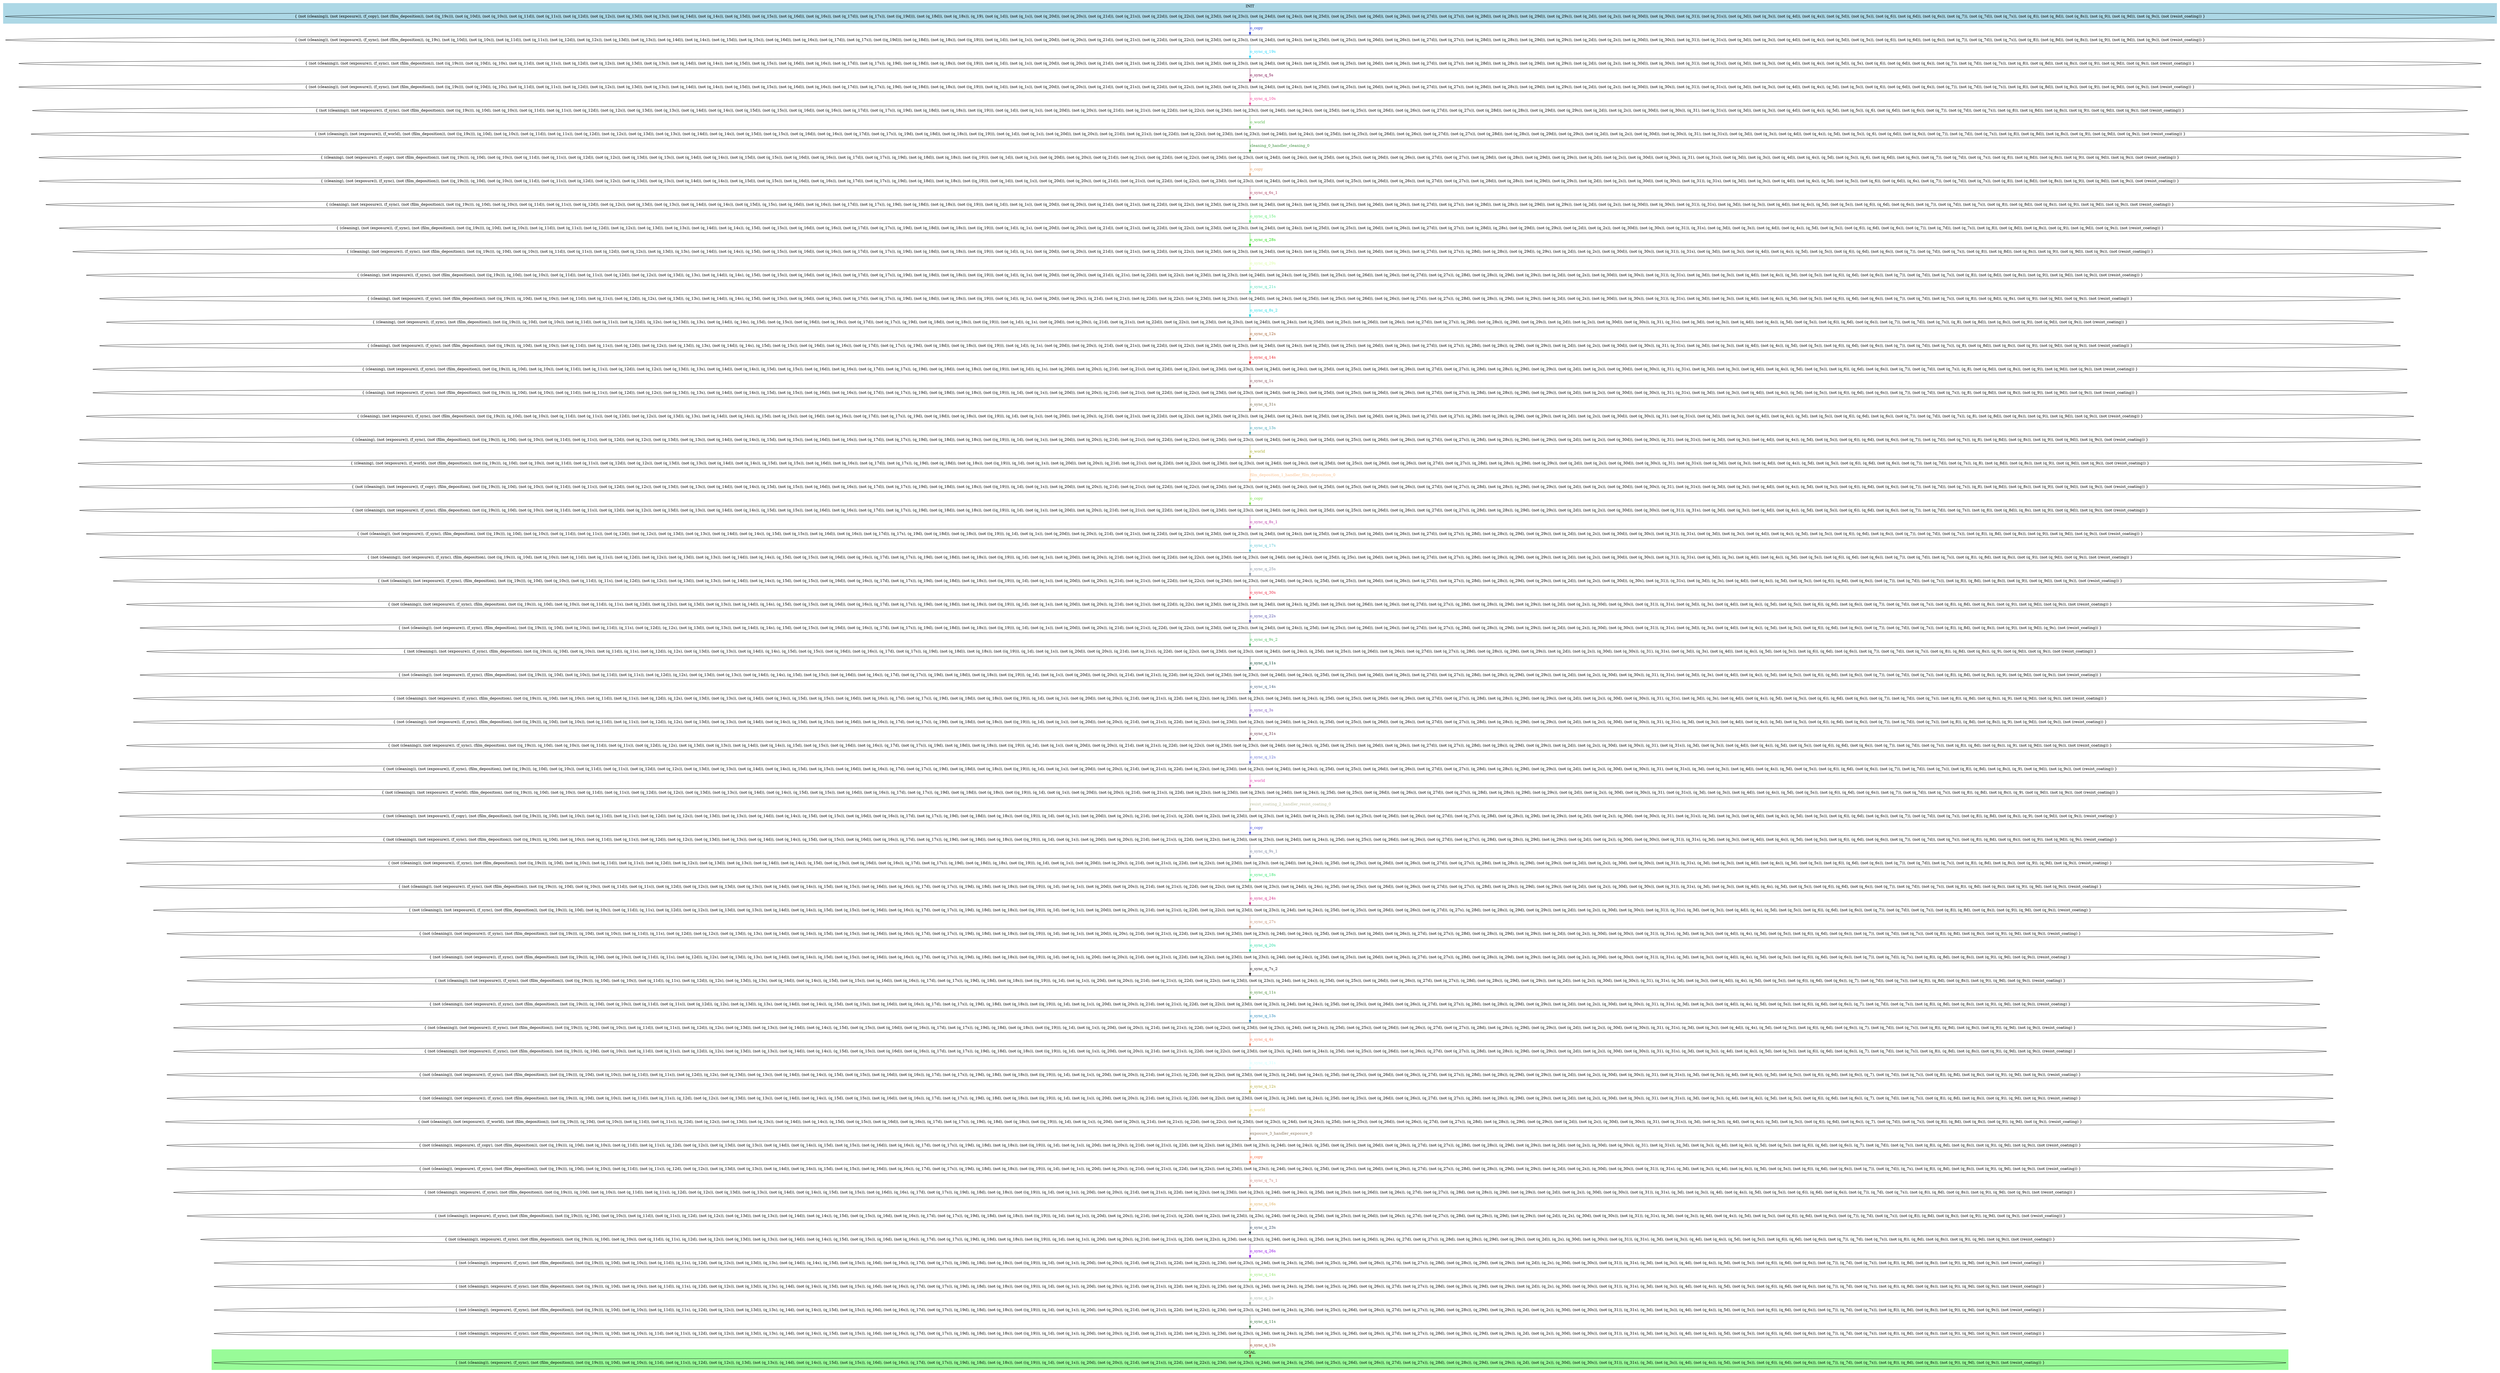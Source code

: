 digraph G {
0 [label="{ (not (cleaning)), (not (exposure)), (f_copy), (not (film_deposition)), (not ((q_19s))), (not (q_10d)), (not (q_10s)), (not (q_11d)), (not (q_11s)), (not (q_12d)), (not (q_12s)), (not (q_13d)), (not (q_13s)), (not (q_14d)), (not (q_14s)), (not (q_15d)), (not (q_15s)), (not (q_16d)), (not (q_16s)), (not (q_17d)), (not (q_17s)), (not ((q_19d))), (not (q_18d)), (not (q_18s)), (q_19), (not (q_1d)), (not (q_1s)), (not (q_20d)), (not (q_20s)), (not (q_21d)), (not (q_21s)), (not (q_22d)), (not (q_22s)), (not (q_23d)), (not (q_23s)), (not (q_24d)), (not (q_24s)), (not (q_25d)), (not (q_25s)), (not (q_26d)), (not (q_26s)), (not (q_27d)), (not (q_27s)), (not (q_28d)), (not (q_28s)), (not (q_29d)), (not (q_29s)), (not (q_2d)), (not (q_2s)), (not (q_30d)), (not (q_30s)), (not (q_31)), (not (q_31s)), (not (q_3d)), (not (q_3s)), (not (q_4d)), (not (q_4s)), (not (q_5d)), (not (q_5s)), (not (q_6)), (not (q_6d)), (not (q_6s)), (not (q_7)), (not (q_7d)), (not (q_7s)), (not (q_8)), (not (q_8d)), (not (q_8s)), (not (q_9)), (not (q_9d)), (not (q_9s)), (not (resist_coating)) }"];
1 [label="{ (not (cleaning)), (not (exposure)), (f_sync), (not (film_deposition)), (q_19s), (not (q_10d)), (not (q_10s)), (not (q_11d)), (not (q_11s)), (not (q_12d)), (not (q_12s)), (not (q_13d)), (not (q_13s)), (not (q_14d)), (not (q_14s)), (not (q_15d)), (not (q_15s)), (not (q_16d)), (not (q_16s)), (not (q_17d)), (not (q_17s)), (not ((q_19d))), (not (q_18d)), (not (q_18s)), (not ((q_19))), (not (q_1d)), (not (q_1s)), (not (q_20d)), (not (q_20s)), (not (q_21d)), (not (q_21s)), (not (q_22d)), (not (q_22s)), (not (q_23d)), (not (q_23s)), (not (q_24d)), (not (q_24s)), (not (q_25d)), (not (q_25s)), (not (q_26d)), (not (q_26s)), (not (q_27d)), (not (q_27s)), (not (q_28d)), (not (q_28s)), (not (q_29d)), (not (q_29s)), (not (q_2d)), (not (q_2s)), (not (q_30d)), (not (q_30s)), (not (q_31)), (not (q_31s)), (not (q_3d)), (not (q_3s)), (not (q_4d)), (not (q_4s)), (not (q_5d)), (not (q_5s)), (not (q_6)), (not (q_6d)), (not (q_6s)), (not (q_7)), (not (q_7d)), (not (q_7s)), (not (q_8)), (not (q_8d)), (not (q_8s)), (not (q_9)), (not (q_9d)), (not (q_9s)), (not (resist_coating)) }"];
2 [label="{ (not (cleaning)), (not (exposure)), (f_sync), (not (film_deposition)), (not ((q_19s))), (not (q_10d)), (q_10s), (not (q_11d)), (not (q_11s)), (not (q_12d)), (not (q_12s)), (not (q_13d)), (not (q_13s)), (not (q_14d)), (not (q_14s)), (not (q_15d)), (not (q_15s)), (not (q_16d)), (not (q_16s)), (not (q_17d)), (not (q_17s)), (q_19d), (not (q_18d)), (not (q_18s)), (not ((q_19))), (not (q_1d)), (not (q_1s)), (not (q_20d)), (not (q_20s)), (not (q_21d)), (not (q_21s)), (not (q_22d)), (not (q_22s)), (not (q_23d)), (not (q_23s)), (not (q_24d)), (not (q_24s)), (not (q_25d)), (not (q_25s)), (not (q_26d)), (not (q_26s)), (not (q_27d)), (not (q_27s)), (not (q_28d)), (not (q_28s)), (not (q_29d)), (not (q_29s)), (not (q_2d)), (not (q_2s)), (not (q_30d)), (not (q_30s)), (not (q_31)), (not (q_31s)), (not (q_3d)), (not (q_3s)), (not (q_4d)), (not (q_4s)), (not (q_5d)), (q_5s), (not (q_6)), (not (q_6d)), (not (q_6s)), (not (q_7)), (not (q_7d)), (not (q_7s)), (not (q_8)), (not (q_8d)), (not (q_8s)), (not (q_9)), (not (q_9d)), (not (q_9s)), (not (resist_coating)) }"];
3 [label="{ (not (cleaning)), (not (exposure)), (f_sync), (not (film_deposition)), (not ((q_19s))), (not (q_10d)), (q_10s), (not (q_11d)), (not (q_11s)), (not (q_12d)), (not (q_12s)), (not (q_13d)), (not (q_13s)), (not (q_14d)), (not (q_14s)), (not (q_15d)), (not (q_15s)), (not (q_16d)), (not (q_16s)), (not (q_17d)), (not (q_17s)), (q_19d), (not (q_18d)), (not (q_18s)), (not ((q_19))), (not (q_1d)), (not (q_1s)), (not (q_20d)), (not (q_20s)), (not (q_21d)), (not (q_21s)), (not (q_22d)), (not (q_22s)), (not (q_23d)), (not (q_23s)), (not (q_24d)), (not (q_24s)), (not (q_25d)), (not (q_25s)), (not (q_26d)), (not (q_26s)), (not (q_27d)), (not (q_27s)), (not (q_28d)), (not (q_28s)), (not (q_29d)), (not (q_29s)), (not (q_2d)), (not (q_2s)), (not (q_30d)), (not (q_30s)), (not (q_31)), (not (q_31s)), (not (q_3d)), (not (q_3s)), (not (q_4d)), (not (q_4s)), (q_5d), (not (q_5s)), (not (q_6)), (not (q_6d)), (not (q_6s)), (not (q_7)), (not (q_7d)), (not (q_7s)), (not (q_8)), (not (q_8d)), (not (q_8s)), (not (q_9)), (not (q_9d)), (not (q_9s)), (not (resist_coating)) }"];
4 [label="{ (not (cleaning)), (not (exposure)), (f_sync), (not (film_deposition)), (not ((q_19s))), (q_10d), (not (q_10s)), (not (q_11d)), (not (q_11s)), (not (q_12d)), (not (q_12s)), (not (q_13d)), (not (q_13s)), (not (q_14d)), (not (q_14s)), (not (q_15d)), (not (q_15s)), (not (q_16d)), (not (q_16s)), (not (q_17d)), (not (q_17s)), (q_19d), (not (q_18d)), (not (q_18s)), (not ((q_19))), (not (q_1d)), (not (q_1s)), (not (q_20d)), (not (q_20s)), (not (q_21d)), (not (q_21s)), (not (q_22d)), (not (q_22s)), (not (q_23d)), (not (q_23s)), (not (q_24d)), (not (q_24s)), (not (q_25d)), (not (q_25s)), (not (q_26d)), (not (q_26s)), (not (q_27d)), (not (q_27s)), (not (q_28d)), (not (q_28s)), (not (q_29d)), (not (q_29s)), (not (q_2d)), (not (q_2s)), (not (q_30d)), (not (q_30s)), (q_31), (not (q_31s)), (not (q_3d)), (not (q_3s)), (not (q_4d)), (not (q_4s)), (q_5d), (not (q_5s)), (q_6), (not (q_6d)), (not (q_6s)), (not (q_7)), (not (q_7d)), (not (q_7s)), (not (q_8)), (not (q_8d)), (not (q_8s)), (not (q_9)), (not (q_9d)), (not (q_9s)), (not (resist_coating)) }"];
5 [label="{ (not (cleaning)), (not (exposure)), (f_world), (not (film_deposition)), (not ((q_19s))), (q_10d), (not (q_10s)), (not (q_11d)), (not (q_11s)), (not (q_12d)), (not (q_12s)), (not (q_13d)), (not (q_13s)), (not (q_14d)), (not (q_14s)), (not (q_15d)), (not (q_15s)), (not (q_16d)), (not (q_16s)), (not (q_17d)), (not (q_17s)), (q_19d), (not (q_18d)), (not (q_18s)), (not ((q_19))), (not (q_1d)), (not (q_1s)), (not (q_20d)), (not (q_20s)), (not (q_21d)), (not (q_21s)), (not (q_22d)), (not (q_22s)), (not (q_23d)), (not (q_23s)), (not (q_24d)), (not (q_24s)), (not (q_25d)), (not (q_25s)), (not (q_26d)), (not (q_26s)), (not (q_27d)), (not (q_27s)), (not (q_28d)), (not (q_28s)), (not (q_29d)), (not (q_29s)), (not (q_2d)), (not (q_2s)), (not (q_30d)), (not (q_30s)), (q_31), (not (q_31s)), (not (q_3d)), (not (q_3s)), (not (q_4d)), (not (q_4s)), (q_5d), (not (q_5s)), (q_6), (not (q_6d)), (not (q_6s)), (not (q_7)), (not (q_7d)), (not (q_7s)), (not (q_8)), (not (q_8d)), (not (q_8s)), (not (q_9)), (not (q_9d)), (not (q_9s)), (not (resist_coating)) }"];
6 [label="{ (cleaning), (not (exposure)), (f_copy), (not (film_deposition)), (not ((q_19s))), (q_10d), (not (q_10s)), (not (q_11d)), (not (q_11s)), (not (q_12d)), (not (q_12s)), (not (q_13d)), (not (q_13s)), (not (q_14d)), (not (q_14s)), (not (q_15d)), (not (q_15s)), (not (q_16d)), (not (q_16s)), (not (q_17d)), (not (q_17s)), (q_19d), (not (q_18d)), (not (q_18s)), (not ((q_19))), (not (q_1d)), (not (q_1s)), (not (q_20d)), (not (q_20s)), (not (q_21d)), (not (q_21s)), (not (q_22d)), (not (q_22s)), (not (q_23d)), (not (q_23s)), (not (q_24d)), (not (q_24s)), (not (q_25d)), (not (q_25s)), (not (q_26d)), (not (q_26s)), (not (q_27d)), (not (q_27s)), (not (q_28d)), (not (q_28s)), (not (q_29d)), (not (q_29s)), (not (q_2d)), (not (q_2s)), (not (q_30d)), (not (q_30s)), (q_31), (not (q_31s)), (not (q_3d)), (not (q_3s)), (not (q_4d)), (not (q_4s)), (q_5d), (not (q_5s)), (q_6), (not (q_6d)), (not (q_6s)), (not (q_7)), (not (q_7d)), (not (q_7s)), (not (q_8)), (not (q_8d)), (not (q_8s)), (not (q_9)), (not (q_9d)), (not (q_9s)), (not (resist_coating)) }"];
7 [label="{ (cleaning), (not (exposure)), (f_sync), (not (film_deposition)), (not ((q_19s))), (q_10d), (not (q_10s)), (not (q_11d)), (not (q_11s)), (not (q_12d)), (not (q_12s)), (not (q_13d)), (not (q_13s)), (not (q_14d)), (not (q_14s)), (not (q_15d)), (not (q_15s)), (not (q_16d)), (not (q_16s)), (not (q_17d)), (not (q_17s)), (q_19d), (not (q_18d)), (not (q_18s)), (not ((q_19))), (not (q_1d)), (not (q_1s)), (not (q_20d)), (not (q_20s)), (not (q_21d)), (not (q_21s)), (not (q_22d)), (not (q_22s)), (not (q_23d)), (not (q_23s)), (not (q_24d)), (not (q_24s)), (not (q_25d)), (not (q_25s)), (not (q_26d)), (not (q_26s)), (not (q_27d)), (not (q_27s)), (not (q_28d)), (not (q_28s)), (not (q_29d)), (not (q_29s)), (not (q_2d)), (not (q_2s)), (not (q_30d)), (not (q_30s)), (not (q_31)), (q_31s), (not (q_3d)), (not (q_3s)), (not (q_4d)), (not (q_4s)), (q_5d), (not (q_5s)), (not (q_6)), (not (q_6d)), (q_6s), (not (q_7)), (not (q_7d)), (not (q_7s)), (not (q_8)), (not (q_8d)), (not (q_8s)), (not (q_9)), (not (q_9d)), (not (q_9s)), (not (resist_coating)) }"];
8 [label="{ (cleaning), (not (exposure)), (f_sync), (not (film_deposition)), (not ((q_19s))), (q_10d), (not (q_10s)), (not (q_11d)), (not (q_11s)), (not (q_12d)), (not (q_12s)), (not (q_13d)), (not (q_13s)), (not (q_14d)), (not (q_14s)), (not (q_15d)), (q_15s), (not (q_16d)), (not (q_16s)), (not (q_17d)), (not (q_17s)), (q_19d), (not (q_18d)), (not (q_18s)), (not ((q_19))), (not (q_1d)), (not (q_1s)), (not (q_20d)), (not (q_20s)), (not (q_21d)), (not (q_21s)), (not (q_22d)), (not (q_22s)), (not (q_23d)), (not (q_23s)), (not (q_24d)), (not (q_24s)), (not (q_25d)), (not (q_25s)), (not (q_26d)), (not (q_26s)), (not (q_27d)), (not (q_27s)), (not (q_28d)), (not (q_28s)), (not (q_29d)), (not (q_29s)), (not (q_2d)), (not (q_2s)), (not (q_30d)), (not (q_30s)), (not (q_31)), (q_31s), (not (q_3d)), (not (q_3s)), (not (q_4d)), (not (q_4s)), (q_5d), (not (q_5s)), (not (q_6)), (q_6d), (not (q_6s)), (not (q_7)), (not (q_7d)), (not (q_7s)), (not (q_8)), (not (q_8d)), (not (q_8s)), (not (q_9)), (not (q_9d)), (not (q_9s)), (not (resist_coating)) }"];
9 [label="{ (cleaning), (not (exposure)), (f_sync), (not (film_deposition)), (not ((q_19s))), (q_10d), (not (q_10s)), (not (q_11d)), (not (q_11s)), (not (q_12d)), (not (q_12s)), (not (q_13d)), (not (q_13s)), (not (q_14d)), (not (q_14s)), (q_15d), (not (q_15s)), (not (q_16d)), (not (q_16s)), (not (q_17d)), (not (q_17s)), (q_19d), (not (q_18d)), (not (q_18s)), (not ((q_19))), (not (q_1d)), (q_1s), (not (q_20d)), (not (q_20s)), (not (q_21d)), (not (q_21s)), (not (q_22d)), (not (q_22s)), (not (q_23d)), (not (q_23s)), (not (q_24d)), (not (q_24s)), (not (q_25d)), (not (q_25s)), (not (q_26d)), (not (q_26s)), (not (q_27d)), (not (q_27s)), (not (q_28d)), (q_28s), (not (q_29d)), (not (q_29s)), (not (q_2d)), (not (q_2s)), (not (q_30d)), (not (q_30s)), (not (q_31)), (q_31s), (not (q_3d)), (not (q_3s)), (not (q_4d)), (not (q_4s)), (q_5d), (not (q_5s)), (not (q_6)), (q_6d), (not (q_6s)), (not (q_7)), (not (q_7d)), (not (q_7s)), (not (q_8)), (not (q_8d)), (not (q_8s)), (not (q_9)), (not (q_9d)), (not (q_9s)), (not (resist_coating)) }"];
10 [label="{ (cleaning), (not (exposure)), (f_sync), (not (film_deposition)), (not ((q_19s))), (q_10d), (not (q_10s)), (not (q_11d)), (not (q_11s)), (not (q_12d)), (not (q_12s)), (not (q_13d)), (q_13s), (not (q_14d)), (not (q_14s)), (q_15d), (not (q_15s)), (not (q_16d)), (not (q_16s)), (not (q_17d)), (not (q_17s)), (q_19d), (not (q_18d)), (not (q_18s)), (not ((q_19))), (not (q_1d)), (q_1s), (not (q_20d)), (not (q_20s)), (not (q_21d)), (not (q_21s)), (not (q_22d)), (not (q_22s)), (not (q_23d)), (not (q_23s)), (not (q_24d)), (not (q_24s)), (not (q_25d)), (not (q_25s)), (not (q_26d)), (not (q_26s)), (not (q_27d)), (not (q_27s)), (q_28d), (not (q_28s)), (not (q_29d)), (q_29s), (not (q_2d)), (not (q_2s)), (not (q_30d)), (not (q_30s)), (not (q_31)), (q_31s), (not (q_3d)), (not (q_3s)), (not (q_4d)), (not (q_4s)), (q_5d), (not (q_5s)), (not (q_6)), (q_6d), (not (q_6s)), (not (q_7)), (not (q_7d)), (not (q_7s)), (not (q_8)), (not (q_8d)), (not (q_8s)), (not (q_9)), (not (q_9d)), (not (q_9s)), (not (resist_coating)) }"];
11 [label="{ (cleaning), (not (exposure)), (f_sync), (not (film_deposition)), (not ((q_19s))), (q_10d), (not (q_10s)), (not (q_11d)), (not (q_11s)), (not (q_12d)), (not (q_12s)), (not (q_13d)), (q_13s), (not (q_14d)), (q_14s), (q_15d), (not (q_15s)), (not (q_16d)), (not (q_16s)), (not (q_17d)), (not (q_17s)), (q_19d), (not (q_18d)), (not (q_18s)), (not ((q_19))), (not (q_1d)), (q_1s), (not (q_20d)), (not (q_20s)), (not (q_21d)), (q_21s), (not (q_22d)), (not (q_22s)), (not (q_23d)), (not (q_23s)), (not (q_24d)), (not (q_24s)), (not (q_25d)), (not (q_25s)), (not (q_26d)), (not (q_26s)), (not (q_27d)), (not (q_27s)), (q_28d), (not (q_28s)), (q_29d), (not (q_29s)), (not (q_2d)), (not (q_2s)), (not (q_30d)), (not (q_30s)), (not (q_31)), (q_31s), (not (q_3d)), (not (q_3s)), (not (q_4d)), (not (q_4s)), (q_5d), (not (q_5s)), (not (q_6)), (q_6d), (not (q_6s)), (not (q_7)), (not (q_7d)), (not (q_7s)), (not (q_8)), (not (q_8d)), (not (q_8s)), (not (q_9)), (not (q_9d)), (not (q_9s)), (not (resist_coating)) }"];
12 [label="{ (cleaning), (not (exposure)), (f_sync), (not (film_deposition)), (not ((q_19s))), (q_10d), (not (q_10s)), (not (q_11d)), (not (q_11s)), (not (q_12d)), (q_12s), (not (q_13d)), (q_13s), (not (q_14d)), (q_14s), (q_15d), (not (q_15s)), (not (q_16d)), (not (q_16s)), (not (q_17d)), (not (q_17s)), (q_19d), (not (q_18d)), (not (q_18s)), (not ((q_19))), (not (q_1d)), (q_1s), (not (q_20d)), (not (q_20s)), (q_21d), (not (q_21s)), (not (q_22d)), (not (q_22s)), (not (q_23d)), (not (q_23s)), (not (q_24d)), (not (q_24s)), (not (q_25d)), (not (q_25s)), (not (q_26d)), (not (q_26s)), (not (q_27d)), (not (q_27s)), (q_28d), (not (q_28s)), (q_29d), (not (q_29s)), (not (q_2d)), (not (q_2s)), (not (q_30d)), (not (q_30s)), (not (q_31)), (q_31s), (not (q_3d)), (not (q_3s)), (not (q_4d)), (not (q_4s)), (q_5d), (not (q_5s)), (not (q_6)), (q_6d), (not (q_6s)), (not (q_7)), (not (q_7d)), (not (q_7s)), (not (q_8)), (not (q_8d)), (q_8s), (not (q_9)), (not (q_9d)), (not (q_9s)), (not (resist_coating)) }"];
13 [label="{ (cleaning), (not (exposure)), (f_sync), (not (film_deposition)), (not ((q_19s))), (q_10d), (not (q_10s)), (not (q_11d)), (not (q_11s)), (not (q_12d)), (q_12s), (not (q_13d)), (q_13s), (not (q_14d)), (q_14s), (q_15d), (not (q_15s)), (not (q_16d)), (not (q_16s)), (not (q_17d)), (not (q_17s)), (q_19d), (not (q_18d)), (not (q_18s)), (not ((q_19))), (not (q_1d)), (q_1s), (not (q_20d)), (not (q_20s)), (q_21d), (not (q_21s)), (not (q_22d)), (not (q_22s)), (not (q_23d)), (not (q_23s)), (not (q_24d)), (not (q_24s)), (not (q_25d)), (not (q_25s)), (not (q_26d)), (not (q_26s)), (not (q_27d)), (not (q_27s)), (q_28d), (not (q_28s)), (q_29d), (not (q_29s)), (not (q_2d)), (not (q_2s)), (not (q_30d)), (not (q_30s)), (q_31), (q_31s), (not (q_3d)), (not (q_3s)), (not (q_4d)), (not (q_4s)), (q_5d), (not (q_5s)), (not (q_6)), (q_6d), (not (q_6s)), (not (q_7)), (not (q_7d)), (not (q_7s)), (q_8), (not (q_8d)), (not (q_8s)), (not (q_9)), (not (q_9d)), (not (q_9s)), (not (resist_coating)) }"];
14 [label="{ (cleaning), (not (exposure)), (f_sync), (not (film_deposition)), (not ((q_19s))), (q_10d), (not (q_10s)), (not (q_11d)), (not (q_11s)), (not (q_12d)), (not (q_12s)), (not (q_13d)), (q_13s), (not (q_14d)), (q_14s), (q_15d), (not (q_15s)), (not (q_16d)), (not (q_16s)), (not (q_17d)), (not (q_17s)), (q_19d), (not (q_18d)), (not (q_18s)), (not ((q_19))), (not (q_1d)), (q_1s), (not (q_20d)), (not (q_20s)), (q_21d), (not (q_21s)), (not (q_22d)), (not (q_22s)), (not (q_23d)), (not (q_23s)), (not (q_24d)), (not (q_24s)), (not (q_25d)), (not (q_25s)), (not (q_26d)), (not (q_26s)), (not (q_27d)), (not (q_27s)), (q_28d), (not (q_28s)), (q_29d), (not (q_29s)), (not (q_2d)), (not (q_2s)), (not (q_30d)), (not (q_30s)), (q_31), (q_31s), (not (q_3d)), (not (q_3s)), (not (q_4d)), (not (q_4s)), (q_5d), (not (q_5s)), (not (q_6)), (q_6d), (not (q_6s)), (not (q_7)), (not (q_7d)), (not (q_7s)), (q_8), (not (q_8d)), (not (q_8s)), (not (q_9)), (not (q_9d)), (not (q_9s)), (not (resist_coating)) }"];
15 [label="{ (cleaning), (not (exposure)), (f_sync), (not (film_deposition)), (not ((q_19s))), (q_10d), (not (q_10s)), (not (q_11d)), (not (q_11s)), (not (q_12d)), (not (q_12s)), (not (q_13d)), (q_13s), (not (q_14d)), (not (q_14s)), (q_15d), (not (q_15s)), (not (q_16d)), (not (q_16s)), (not (q_17d)), (not (q_17s)), (q_19d), (not (q_18d)), (not (q_18s)), (not ((q_19))), (not (q_1d)), (q_1s), (not (q_20d)), (not (q_20s)), (q_21d), (not (q_21s)), (not (q_22d)), (not (q_22s)), (not (q_23d)), (not (q_23s)), (not (q_24d)), (not (q_24s)), (not (q_25d)), (not (q_25s)), (not (q_26d)), (not (q_26s)), (not (q_27d)), (not (q_27s)), (q_28d), (not (q_28s)), (q_29d), (not (q_29s)), (not (q_2d)), (not (q_2s)), (not (q_30d)), (not (q_30s)), (q_31), (q_31s), (not (q_3d)), (not (q_3s)), (not (q_4d)), (not (q_4s)), (q_5d), (not (q_5s)), (not (q_6)), (q_6d), (not (q_6s)), (not (q_7)), (not (q_7d)), (not (q_7s)), (q_8), (not (q_8d)), (not (q_8s)), (not (q_9)), (not (q_9d)), (not (q_9s)), (not (resist_coating)) }"];
16 [label="{ (cleaning), (not (exposure)), (f_sync), (not (film_deposition)), (not ((q_19s))), (q_10d), (not (q_10s)), (not (q_11d)), (not (q_11s)), (not (q_12d)), (not (q_12s)), (not (q_13d)), (q_13s), (not (q_14d)), (not (q_14s)), (q_15d), (not (q_15s)), (not (q_16d)), (not (q_16s)), (not (q_17d)), (not (q_17s)), (q_19d), (not (q_18d)), (not (q_18s)), (not ((q_19))), (q_1d), (not (q_1s)), (not (q_20d)), (not (q_20s)), (q_21d), (not (q_21s)), (not (q_22d)), (not (q_22s)), (not (q_23d)), (not (q_23s)), (not (q_24d)), (not (q_24s)), (not (q_25d)), (not (q_25s)), (not (q_26d)), (not (q_26s)), (not (q_27d)), (not (q_27s)), (q_28d), (not (q_28s)), (q_29d), (not (q_29s)), (not (q_2d)), (not (q_2s)), (not (q_30d)), (not (q_30s)), (q_31), (q_31s), (not (q_3d)), (not (q_3s)), (not (q_4d)), (not (q_4s)), (q_5d), (not (q_5s)), (not (q_6)), (q_6d), (not (q_6s)), (not (q_7)), (not (q_7d)), (not (q_7s)), (q_8), (not (q_8d)), (not (q_8s)), (not (q_9)), (not (q_9d)), (not (q_9s)), (not (resist_coating)) }"];
17 [label="{ (cleaning), (not (exposure)), (f_sync), (not (film_deposition)), (not ((q_19s))), (q_10d), (not (q_10s)), (not (q_11d)), (not (q_11s)), (not (q_12d)), (not (q_12s)), (not (q_13d)), (q_13s), (not (q_14d)), (not (q_14s)), (q_15d), (not (q_15s)), (not (q_16d)), (not (q_16s)), (not (q_17d)), (not (q_17s)), (q_19d), (not (q_18d)), (not (q_18s)), (not ((q_19))), (q_1d), (not (q_1s)), (not (q_20d)), (not (q_20s)), (q_21d), (not (q_21s)), (not (q_22d)), (not (q_22s)), (not (q_23d)), (not (q_23s)), (not (q_24d)), (not (q_24s)), (not (q_25d)), (not (q_25s)), (not (q_26d)), (not (q_26s)), (not (q_27d)), (not (q_27s)), (q_28d), (not (q_28s)), (q_29d), (not (q_29s)), (not (q_2d)), (not (q_2s)), (not (q_30d)), (not (q_30s)), (q_31), (not (q_31s)), (not (q_3d)), (not (q_3s)), (not (q_4d)), (not (q_4s)), (q_5d), (not (q_5s)), (not (q_6)), (q_6d), (not (q_6s)), (not (q_7)), (not (q_7d)), (not (q_7s)), (q_8), (not (q_8d)), (not (q_8s)), (not (q_9)), (not (q_9d)), (not (q_9s)), (not (resist_coating)) }"];
18 [label="{ (cleaning), (not (exposure)), (f_sync), (not (film_deposition)), (not ((q_19s))), (q_10d), (not (q_10s)), (not (q_11d)), (not (q_11s)), (not (q_12d)), (not (q_12s)), (not (q_13d)), (not (q_13s)), (not (q_14d)), (not (q_14s)), (q_15d), (not (q_15s)), (not (q_16d)), (not (q_16s)), (not (q_17d)), (not (q_17s)), (q_19d), (not (q_18d)), (not (q_18s)), (not ((q_19))), (q_1d), (not (q_1s)), (not (q_20d)), (not (q_20s)), (q_21d), (not (q_21s)), (not (q_22d)), (not (q_22s)), (not (q_23d)), (not (q_23s)), (not (q_24d)), (not (q_24s)), (not (q_25d)), (not (q_25s)), (not (q_26d)), (not (q_26s)), (not (q_27d)), (not (q_27s)), (q_28d), (not (q_28s)), (q_29d), (not (q_29s)), (not (q_2d)), (not (q_2s)), (not (q_30d)), (not (q_30s)), (q_31), (not (q_31s)), (not (q_3d)), (not (q_3s)), (not (q_4d)), (not (q_4s)), (q_5d), (not (q_5s)), (not (q_6)), (q_6d), (not (q_6s)), (not (q_7)), (not (q_7d)), (not (q_7s)), (q_8), (not (q_8d)), (not (q_8s)), (not (q_9)), (not (q_9d)), (not (q_9s)), (not (resist_coating)) }"];
19 [label="{ (cleaning), (not (exposure)), (f_world), (not (film_deposition)), (not ((q_19s))), (q_10d), (not (q_10s)), (not (q_11d)), (not (q_11s)), (not (q_12d)), (not (q_12s)), (not (q_13d)), (not (q_13s)), (not (q_14d)), (not (q_14s)), (q_15d), (not (q_15s)), (not (q_16d)), (not (q_16s)), (not (q_17d)), (not (q_17s)), (q_19d), (not (q_18d)), (not (q_18s)), (not ((q_19))), (q_1d), (not (q_1s)), (not (q_20d)), (not (q_20s)), (q_21d), (not (q_21s)), (not (q_22d)), (not (q_22s)), (not (q_23d)), (not (q_23s)), (not (q_24d)), (not (q_24s)), (not (q_25d)), (not (q_25s)), (not (q_26d)), (not (q_26s)), (not (q_27d)), (not (q_27s)), (q_28d), (not (q_28s)), (q_29d), (not (q_29s)), (not (q_2d)), (not (q_2s)), (not (q_30d)), (not (q_30s)), (q_31), (not (q_31s)), (not (q_3d)), (not (q_3s)), (not (q_4d)), (not (q_4s)), (q_5d), (not (q_5s)), (not (q_6)), (q_6d), (not (q_6s)), (not (q_7)), (not (q_7d)), (not (q_7s)), (q_8), (not (q_8d)), (not (q_8s)), (not (q_9)), (not (q_9d)), (not (q_9s)), (not (resist_coating)) }"];
20 [label="{ (not (cleaning)), (not (exposure)), (f_copy), (film_deposition), (not ((q_19s))), (q_10d), (not (q_10s)), (not (q_11d)), (not (q_11s)), (not (q_12d)), (not (q_12s)), (not (q_13d)), (not (q_13s)), (not (q_14d)), (not (q_14s)), (q_15d), (not (q_15s)), (not (q_16d)), (not (q_16s)), (not (q_17d)), (not (q_17s)), (q_19d), (not (q_18d)), (not (q_18s)), (not ((q_19))), (q_1d), (not (q_1s)), (not (q_20d)), (not (q_20s)), (q_21d), (not (q_21s)), (not (q_22d)), (not (q_22s)), (not (q_23d)), (not (q_23s)), (not (q_24d)), (not (q_24s)), (not (q_25d)), (not (q_25s)), (not (q_26d)), (not (q_26s)), (not (q_27d)), (not (q_27s)), (q_28d), (not (q_28s)), (q_29d), (not (q_29s)), (not (q_2d)), (not (q_2s)), (not (q_30d)), (not (q_30s)), (q_31), (not (q_31s)), (not (q_3d)), (not (q_3s)), (not (q_4d)), (not (q_4s)), (q_5d), (not (q_5s)), (not (q_6)), (q_6d), (not (q_6s)), (not (q_7)), (not (q_7d)), (not (q_7s)), (q_8), (not (q_8d)), (not (q_8s)), (not (q_9)), (not (q_9d)), (not (q_9s)), (not (resist_coating)) }"];
21 [label="{ (not (cleaning)), (not (exposure)), (f_sync), (film_deposition), (not ((q_19s))), (q_10d), (not (q_10s)), (not (q_11d)), (not (q_11s)), (not (q_12d)), (not (q_12s)), (not (q_13d)), (not (q_13s)), (not (q_14d)), (not (q_14s)), (q_15d), (not (q_15s)), (not (q_16d)), (not (q_16s)), (not (q_17d)), (not (q_17s)), (q_19d), (not (q_18d)), (not (q_18s)), (not ((q_19))), (q_1d), (not (q_1s)), (not (q_20d)), (not (q_20s)), (q_21d), (not (q_21s)), (not (q_22d)), (not (q_22s)), (not (q_23d)), (not (q_23s)), (not (q_24d)), (not (q_24s)), (not (q_25d)), (not (q_25s)), (not (q_26d)), (not (q_26s)), (not (q_27d)), (not (q_27s)), (q_28d), (not (q_28s)), (q_29d), (not (q_29s)), (not (q_2d)), (not (q_2s)), (not (q_30d)), (not (q_30s)), (not (q_31)), (q_31s), (not (q_3d)), (not (q_3s)), (not (q_4d)), (not (q_4s)), (q_5d), (not (q_5s)), (not (q_6)), (q_6d), (not (q_6s)), (not (q_7)), (not (q_7d)), (not (q_7s)), (not (q_8)), (not (q_8d)), (q_8s), (not (q_9)), (not (q_9d)), (not (q_9s)), (not (resist_coating)) }"];
22 [label="{ (not (cleaning)), (not (exposure)), (f_sync), (film_deposition), (not ((q_19s))), (q_10d), (not (q_10s)), (not (q_11d)), (not (q_11s)), (not (q_12d)), (not (q_12s)), (not (q_13d)), (not (q_13s)), (not (q_14d)), (not (q_14s)), (q_15d), (not (q_15s)), (not (q_16d)), (not (q_16s)), (not (q_17d)), (q_17s), (q_19d), (not (q_18d)), (not (q_18s)), (not ((q_19))), (q_1d), (not (q_1s)), (not (q_20d)), (not (q_20s)), (q_21d), (not (q_21s)), (not (q_22d)), (not (q_22s)), (not (q_23d)), (not (q_23s)), (not (q_24d)), (not (q_24s)), (not (q_25d)), (not (q_25s)), (not (q_26d)), (not (q_26s)), (not (q_27d)), (not (q_27s)), (q_28d), (not (q_28s)), (q_29d), (not (q_29s)), (not (q_2d)), (not (q_2s)), (not (q_30d)), (not (q_30s)), (not (q_31)), (q_31s), (not (q_3d)), (not (q_3s)), (not (q_4d)), (not (q_4s)), (q_5d), (not (q_5s)), (not (q_6)), (q_6d), (not (q_6s)), (not (q_7)), (not (q_7d)), (not (q_7s)), (not (q_8)), (q_8d), (not (q_8s)), (not (q_9)), (not (q_9d)), (not (q_9s)), (not (resist_coating)) }"];
23 [label="{ (not (cleaning)), (not (exposure)), (f_sync), (film_deposition), (not ((q_19s))), (q_10d), (not (q_10s)), (not (q_11d)), (not (q_11s)), (not (q_12d)), (not (q_12s)), (not (q_13d)), (not (q_13s)), (not (q_14d)), (not (q_14s)), (q_15d), (not (q_15s)), (not (q_16d)), (not (q_16s)), (q_17d), (not (q_17s)), (q_19d), (not (q_18d)), (not (q_18s)), (not ((q_19))), (q_1d), (not (q_1s)), (not (q_20d)), (not (q_20s)), (q_21d), (not (q_21s)), (not (q_22d)), (not (q_22s)), (not (q_23d)), (not (q_23s)), (not (q_24d)), (not (q_24s)), (not (q_25d)), (q_25s), (not (q_26d)), (not (q_26s)), (not (q_27d)), (not (q_27s)), (q_28d), (not (q_28s)), (q_29d), (not (q_29s)), (not (q_2d)), (not (q_2s)), (not (q_30d)), (not (q_30s)), (not (q_31)), (q_31s), (not (q_3d)), (q_3s), (not (q_4d)), (not (q_4s)), (q_5d), (not (q_5s)), (not (q_6)), (q_6d), (not (q_6s)), (not (q_7)), (not (q_7d)), (not (q_7s)), (not (q_8)), (q_8d), (not (q_8s)), (not (q_9)), (not (q_9d)), (not (q_9s)), (not (resist_coating)) }"];
24 [label="{ (not (cleaning)), (not (exposure)), (f_sync), (film_deposition), (not ((q_19s))), (q_10d), (not (q_10s)), (not (q_11d)), (q_11s), (not (q_12d)), (not (q_12s)), (not (q_13d)), (not (q_13s)), (not (q_14d)), (not (q_14s)), (q_15d), (not (q_15s)), (not (q_16d)), (not (q_16s)), (q_17d), (not (q_17s)), (q_19d), (not (q_18d)), (not (q_18s)), (not ((q_19))), (q_1d), (not (q_1s)), (not (q_20d)), (not (q_20s)), (q_21d), (not (q_21s)), (not (q_22d)), (not (q_22s)), (not (q_23d)), (not (q_23s)), (not (q_24d)), (not (q_24s)), (q_25d), (not (q_25s)), (not (q_26d)), (not (q_26s)), (not (q_27d)), (not (q_27s)), (q_28d), (not (q_28s)), (q_29d), (not (q_29s)), (not (q_2d)), (not (q_2s)), (not (q_30d)), (q_30s), (not (q_31)), (q_31s), (not (q_3d)), (q_3s), (not (q_4d)), (not (q_4s)), (q_5d), (not (q_5s)), (not (q_6)), (q_6d), (not (q_6s)), (not (q_7)), (not (q_7d)), (not (q_7s)), (not (q_8)), (q_8d), (not (q_8s)), (not (q_9)), (not (q_9d)), (not (q_9s)), (not (resist_coating)) }"];
25 [label="{ (not (cleaning)), (not (exposure)), (f_sync), (film_deposition), (not ((q_19s))), (q_10d), (not (q_10s)), (not (q_11d)), (q_11s), (not (q_12d)), (not (q_12s)), (not (q_13d)), (not (q_13s)), (not (q_14d)), (q_14s), (q_15d), (not (q_15s)), (not (q_16d)), (not (q_16s)), (q_17d), (not (q_17s)), (q_19d), (not (q_18d)), (not (q_18s)), (not ((q_19))), (q_1d), (not (q_1s)), (not (q_20d)), (not (q_20s)), (q_21d), (not (q_21s)), (not (q_22d)), (q_22s), (not (q_23d)), (not (q_23s)), (not (q_24d)), (not (q_24s)), (q_25d), (not (q_25s)), (not (q_26d)), (not (q_26s)), (not (q_27d)), (not (q_27s)), (q_28d), (not (q_28s)), (q_29d), (not (q_29s)), (not (q_2d)), (not (q_2s)), (q_30d), (not (q_30s)), (not (q_31)), (q_31s), (not (q_3d)), (q_3s), (not (q_4d)), (not (q_4s)), (q_5d), (not (q_5s)), (not (q_6)), (q_6d), (not (q_6s)), (not (q_7)), (not (q_7d)), (not (q_7s)), (not (q_8)), (q_8d), (not (q_8s)), (not (q_9)), (not (q_9d)), (not (q_9s)), (not (resist_coating)) }"];
26 [label="{ (not (cleaning)), (not (exposure)), (f_sync), (film_deposition), (not ((q_19s))), (q_10d), (not (q_10s)), (not (q_11d)), (q_11s), (not (q_12d)), (q_12s), (not (q_13d)), (not (q_13s)), (not (q_14d)), (q_14s), (q_15d), (not (q_15s)), (not (q_16d)), (not (q_16s)), (q_17d), (not (q_17s)), (q_19d), (not (q_18d)), (not (q_18s)), (not ((q_19))), (q_1d), (not (q_1s)), (not (q_20d)), (not (q_20s)), (q_21d), (not (q_21s)), (q_22d), (not (q_22s)), (not (q_23d)), (not (q_23s)), (not (q_24d)), (not (q_24s)), (q_25d), (not (q_25s)), (not (q_26d)), (not (q_26s)), (not (q_27d)), (not (q_27s)), (q_28d), (not (q_28s)), (q_29d), (not (q_29s)), (not (q_2d)), (not (q_2s)), (q_30d), (not (q_30s)), (not (q_31)), (q_31s), (not (q_3d)), (q_3s), (not (q_4d)), (not (q_4s)), (q_5d), (not (q_5s)), (not (q_6)), (q_6d), (not (q_6s)), (not (q_7)), (not (q_7d)), (not (q_7s)), (not (q_8)), (q_8d), (not (q_8s)), (not (q_9)), (not (q_9d)), (q_9s), (not (resist_coating)) }"];
27 [label="{ (not (cleaning)), (not (exposure)), (f_sync), (film_deposition), (not ((q_19s))), (q_10d), (not (q_10s)), (not (q_11d)), (q_11s), (not (q_12d)), (q_12s), (not (q_13d)), (not (q_13s)), (not (q_14d)), (q_14s), (q_15d), (not (q_15s)), (not (q_16d)), (not (q_16s)), (q_17d), (not (q_17s)), (q_19d), (not (q_18d)), (not (q_18s)), (not ((q_19))), (q_1d), (not (q_1s)), (not (q_20d)), (not (q_20s)), (q_21d), (not (q_21s)), (q_22d), (not (q_22s)), (not (q_23d)), (not (q_23s)), (not (q_24d)), (not (q_24s)), (q_25d), (not (q_25s)), (not (q_26d)), (not (q_26s)), (not (q_27d)), (not (q_27s)), (q_28d), (not (q_28s)), (q_29d), (not (q_29s)), (not (q_2d)), (not (q_2s)), (q_30d), (not (q_30s)), (q_31), (q_31s), (not (q_3d)), (q_3s), (not (q_4d)), (not (q_4s)), (q_5d), (not (q_5s)), (not (q_6)), (q_6d), (not (q_6s)), (not (q_7)), (not (q_7d)), (not (q_7s)), (not (q_8)), (q_8d), (not (q_8s)), (q_9), (not (q_9d)), (not (q_9s)), (not (resist_coating)) }"];
28 [label="{ (not (cleaning)), (not (exposure)), (f_sync), (film_deposition), (not ((q_19s))), (q_10d), (not (q_10s)), (not (q_11d)), (not (q_11s)), (not (q_12d)), (q_12s), (not (q_13d)), (not (q_13s)), (not (q_14d)), (q_14s), (q_15d), (not (q_15s)), (not (q_16d)), (not (q_16s)), (q_17d), (not (q_17s)), (q_19d), (not (q_18d)), (not (q_18s)), (not ((q_19))), (q_1d), (not (q_1s)), (not (q_20d)), (not (q_20s)), (q_21d), (not (q_21s)), (q_22d), (not (q_22s)), (not (q_23d)), (not (q_23s)), (not (q_24d)), (not (q_24s)), (q_25d), (not (q_25s)), (not (q_26d)), (not (q_26s)), (not (q_27d)), (not (q_27s)), (q_28d), (not (q_28s)), (q_29d), (not (q_29s)), (not (q_2d)), (not (q_2s)), (q_30d), (not (q_30s)), (q_31), (q_31s), (not (q_3d)), (q_3s), (not (q_4d)), (not (q_4s)), (q_5d), (not (q_5s)), (not (q_6)), (q_6d), (not (q_6s)), (not (q_7)), (not (q_7d)), (not (q_7s)), (not (q_8)), (q_8d), (not (q_8s)), (q_9), (not (q_9d)), (not (q_9s)), (not (resist_coating)) }"];
29 [label="{ (not (cleaning)), (not (exposure)), (f_sync), (film_deposition), (not ((q_19s))), (q_10d), (not (q_10s)), (not (q_11d)), (not (q_11s)), (not (q_12d)), (q_12s), (not (q_13d)), (not (q_13s)), (not (q_14d)), (not (q_14s)), (q_15d), (not (q_15s)), (not (q_16d)), (not (q_16s)), (q_17d), (not (q_17s)), (q_19d), (not (q_18d)), (not (q_18s)), (not ((q_19))), (q_1d), (not (q_1s)), (not (q_20d)), (not (q_20s)), (q_21d), (not (q_21s)), (q_22d), (not (q_22s)), (not (q_23d)), (not (q_23s)), (not (q_24d)), (not (q_24s)), (q_25d), (not (q_25s)), (not (q_26d)), (not (q_26s)), (not (q_27d)), (not (q_27s)), (q_28d), (not (q_28s)), (q_29d), (not (q_29s)), (not (q_2d)), (not (q_2s)), (q_30d), (not (q_30s)), (q_31), (q_31s), (not (q_3d)), (q_3s), (not (q_4d)), (not (q_4s)), (q_5d), (not (q_5s)), (not (q_6)), (q_6d), (not (q_6s)), (not (q_7)), (not (q_7d)), (not (q_7s)), (not (q_8)), (q_8d), (not (q_8s)), (q_9), (not (q_9d)), (not (q_9s)), (not (resist_coating)) }"];
30 [label="{ (not (cleaning)), (not (exposure)), (f_sync), (film_deposition), (not ((q_19s))), (q_10d), (not (q_10s)), (not (q_11d)), (not (q_11s)), (not (q_12d)), (q_12s), (not (q_13d)), (not (q_13s)), (not (q_14d)), (not (q_14s)), (q_15d), (not (q_15s)), (not (q_16d)), (not (q_16s)), (q_17d), (not (q_17s)), (q_19d), (not (q_18d)), (not (q_18s)), (not ((q_19))), (q_1d), (not (q_1s)), (not (q_20d)), (not (q_20s)), (q_21d), (not (q_21s)), (q_22d), (not (q_22s)), (not (q_23d)), (not (q_23s)), (not (q_24d)), (not (q_24s)), (q_25d), (not (q_25s)), (not (q_26d)), (not (q_26s)), (not (q_27d)), (not (q_27s)), (q_28d), (not (q_28s)), (q_29d), (not (q_29s)), (not (q_2d)), (not (q_2s)), (q_30d), (not (q_30s)), (q_31), (q_31s), (q_3d), (not (q_3s)), (not (q_4d)), (not (q_4s)), (q_5d), (not (q_5s)), (not (q_6)), (q_6d), (not (q_6s)), (not (q_7)), (not (q_7d)), (not (q_7s)), (not (q_8)), (q_8d), (not (q_8s)), (q_9), (not (q_9d)), (not (q_9s)), (not (resist_coating)) }"];
31 [label="{ (not (cleaning)), (not (exposure)), (f_sync), (film_deposition), (not ((q_19s))), (q_10d), (not (q_10s)), (not (q_11d)), (not (q_11s)), (not (q_12d)), (q_12s), (not (q_13d)), (not (q_13s)), (not (q_14d)), (not (q_14s)), (q_15d), (not (q_15s)), (not (q_16d)), (not (q_16s)), (q_17d), (not (q_17s)), (q_19d), (not (q_18d)), (not (q_18s)), (not ((q_19))), (q_1d), (not (q_1s)), (not (q_20d)), (not (q_20s)), (q_21d), (not (q_21s)), (q_22d), (not (q_22s)), (not (q_23d)), (not (q_23s)), (not (q_24d)), (not (q_24s)), (q_25d), (not (q_25s)), (not (q_26d)), (not (q_26s)), (not (q_27d)), (not (q_27s)), (q_28d), (not (q_28s)), (q_29d), (not (q_29s)), (not (q_2d)), (not (q_2s)), (q_30d), (not (q_30s)), (q_31), (not (q_31s)), (q_3d), (not (q_3s)), (not (q_4d)), (not (q_4s)), (q_5d), (not (q_5s)), (not (q_6)), (q_6d), (not (q_6s)), (not (q_7)), (not (q_7d)), (not (q_7s)), (not (q_8)), (q_8d), (not (q_8s)), (q_9), (not (q_9d)), (not (q_9s)), (not (resist_coating)) }"];
32 [label="{ (not (cleaning)), (not (exposure)), (f_sync), (film_deposition), (not ((q_19s))), (q_10d), (not (q_10s)), (not (q_11d)), (not (q_11s)), (not (q_12d)), (not (q_12s)), (not (q_13d)), (not (q_13s)), (not (q_14d)), (not (q_14s)), (q_15d), (not (q_15s)), (not (q_16d)), (not (q_16s)), (q_17d), (not (q_17s)), (q_19d), (not (q_18d)), (not (q_18s)), (not ((q_19))), (q_1d), (not (q_1s)), (not (q_20d)), (not (q_20s)), (q_21d), (not (q_21s)), (q_22d), (not (q_22s)), (not (q_23d)), (not (q_23s)), (not (q_24d)), (not (q_24s)), (q_25d), (not (q_25s)), (not (q_26d)), (not (q_26s)), (not (q_27d)), (not (q_27s)), (q_28d), (not (q_28s)), (q_29d), (not (q_29s)), (not (q_2d)), (not (q_2s)), (q_30d), (not (q_30s)), (q_31), (not (q_31s)), (q_3d), (not (q_3s)), (not (q_4d)), (not (q_4s)), (q_5d), (not (q_5s)), (not (q_6)), (q_6d), (not (q_6s)), (not (q_7)), (not (q_7d)), (not (q_7s)), (not (q_8)), (q_8d), (not (q_8s)), (q_9), (not (q_9d)), (not (q_9s)), (not (resist_coating)) }"];
33 [label="{ (not (cleaning)), (not (exposure)), (f_world), (film_deposition), (not ((q_19s))), (q_10d), (not (q_10s)), (not (q_11d)), (not (q_11s)), (not (q_12d)), (not (q_12s)), (not (q_13d)), (not (q_13s)), (not (q_14d)), (not (q_14s)), (q_15d), (not (q_15s)), (not (q_16d)), (not (q_16s)), (q_17d), (not (q_17s)), (q_19d), (not (q_18d)), (not (q_18s)), (not ((q_19))), (q_1d), (not (q_1s)), (not (q_20d)), (not (q_20s)), (q_21d), (not (q_21s)), (q_22d), (not (q_22s)), (not (q_23d)), (not (q_23s)), (not (q_24d)), (not (q_24s)), (q_25d), (not (q_25s)), (not (q_26d)), (not (q_26s)), (not (q_27d)), (not (q_27s)), (q_28d), (not (q_28s)), (q_29d), (not (q_29s)), (not (q_2d)), (not (q_2s)), (q_30d), (not (q_30s)), (q_31), (not (q_31s)), (q_3d), (not (q_3s)), (not (q_4d)), (not (q_4s)), (q_5d), (not (q_5s)), (not (q_6)), (q_6d), (not (q_6s)), (not (q_7)), (not (q_7d)), (not (q_7s)), (not (q_8)), (q_8d), (not (q_8s)), (q_9), (not (q_9d)), (not (q_9s)), (not (resist_coating)) }"];
34 [label="{ (not (cleaning)), (not (exposure)), (f_copy), (not (film_deposition)), (not ((q_19s))), (q_10d), (not (q_10s)), (not (q_11d)), (not (q_11s)), (not (q_12d)), (not (q_12s)), (not (q_13d)), (not (q_13s)), (not (q_14d)), (not (q_14s)), (q_15d), (not (q_15s)), (not (q_16d)), (not (q_16s)), (q_17d), (not (q_17s)), (q_19d), (not (q_18d)), (not (q_18s)), (not ((q_19))), (q_1d), (not (q_1s)), (not (q_20d)), (not (q_20s)), (q_21d), (not (q_21s)), (q_22d), (not (q_22s)), (not (q_23d)), (not (q_23s)), (not (q_24d)), (not (q_24s)), (q_25d), (not (q_25s)), (not (q_26d)), (not (q_26s)), (not (q_27d)), (not (q_27s)), (q_28d), (not (q_28s)), (q_29d), (not (q_29s)), (not (q_2d)), (not (q_2s)), (q_30d), (not (q_30s)), (q_31), (not (q_31s)), (q_3d), (not (q_3s)), (not (q_4d)), (not (q_4s)), (q_5d), (not (q_5s)), (not (q_6)), (q_6d), (not (q_6s)), (not (q_7)), (not (q_7d)), (not (q_7s)), (not (q_8)), (q_8d), (not (q_8s)), (q_9), (not (q_9d)), (not (q_9s)), (resist_coating) }"];
35 [label="{ (not (cleaning)), (not (exposure)), (f_sync), (not (film_deposition)), (not ((q_19s))), (q_10d), (not (q_10s)), (not (q_11d)), (not (q_11s)), (not (q_12d)), (not (q_12s)), (not (q_13d)), (not (q_13s)), (not (q_14d)), (not (q_14s)), (q_15d), (not (q_15s)), (not (q_16d)), (not (q_16s)), (q_17d), (not (q_17s)), (q_19d), (not (q_18d)), (not (q_18s)), (not ((q_19))), (q_1d), (not (q_1s)), (not (q_20d)), (not (q_20s)), (q_21d), (not (q_21s)), (q_22d), (not (q_22s)), (not (q_23d)), (not (q_23s)), (not (q_24d)), (not (q_24s)), (q_25d), (not (q_25s)), (not (q_26d)), (not (q_26s)), (not (q_27d)), (not (q_27s)), (q_28d), (not (q_28s)), (q_29d), (not (q_29s)), (not (q_2d)), (not (q_2s)), (q_30d), (not (q_30s)), (not (q_31)), (q_31s), (q_3d), (not (q_3s)), (not (q_4d)), (not (q_4s)), (q_5d), (not (q_5s)), (not (q_6)), (q_6d), (not (q_6s)), (not (q_7)), (not (q_7d)), (not (q_7s)), (not (q_8)), (q_8d), (not (q_8s)), (not (q_9)), (not (q_9d)), (q_9s), (resist_coating) }"];
36 [label="{ (not (cleaning)), (not (exposure)), (f_sync), (not (film_deposition)), (not ((q_19s))), (q_10d), (not (q_10s)), (not (q_11d)), (not (q_11s)), (not (q_12d)), (not (q_12s)), (not (q_13d)), (not (q_13s)), (not (q_14d)), (not (q_14s)), (q_15d), (not (q_15s)), (not (q_16d)), (not (q_16s)), (q_17d), (not (q_17s)), (q_19d), (not (q_18d)), (q_18s), (not ((q_19))), (q_1d), (not (q_1s)), (not (q_20d)), (not (q_20s)), (q_21d), (not (q_21s)), (q_22d), (not (q_22s)), (not (q_23d)), (not (q_23s)), (not (q_24d)), (not (q_24s)), (q_25d), (not (q_25s)), (not (q_26d)), (not (q_26s)), (not (q_27d)), (not (q_27s)), (q_28d), (not (q_28s)), (q_29d), (not (q_29s)), (not (q_2d)), (not (q_2s)), (q_30d), (not (q_30s)), (not (q_31)), (q_31s), (q_3d), (not (q_3s)), (not (q_4d)), (not (q_4s)), (q_5d), (not (q_5s)), (not (q_6)), (q_6d), (not (q_6s)), (not (q_7)), (not (q_7d)), (not (q_7s)), (not (q_8)), (q_8d), (not (q_8s)), (not (q_9)), (q_9d), (not (q_9s)), (resist_coating) }"];
37 [label="{ (not (cleaning)), (not (exposure)), (f_sync), (not (film_deposition)), (not ((q_19s))), (q_10d), (not (q_10s)), (not (q_11d)), (not (q_11s)), (not (q_12d)), (not (q_12s)), (not (q_13d)), (not (q_13s)), (not (q_14d)), (not (q_14s)), (q_15d), (not (q_15s)), (not (q_16d)), (not (q_16s)), (q_17d), (not (q_17s)), (q_19d), (q_18d), (not (q_18s)), (not ((q_19))), (q_1d), (not (q_1s)), (not (q_20d)), (not (q_20s)), (q_21d), (not (q_21s)), (q_22d), (not (q_22s)), (not (q_23d)), (not (q_23s)), (not (q_24d)), (q_24s), (q_25d), (not (q_25s)), (not (q_26d)), (not (q_26s)), (not (q_27d)), (not (q_27s)), (q_28d), (not (q_28s)), (q_29d), (not (q_29s)), (not (q_2d)), (not (q_2s)), (q_30d), (not (q_30s)), (not (q_31)), (q_31s), (q_3d), (not (q_3s)), (not (q_4d)), (q_4s), (q_5d), (not (q_5s)), (not (q_6)), (q_6d), (not (q_6s)), (not (q_7)), (not (q_7d)), (not (q_7s)), (not (q_8)), (q_8d), (not (q_8s)), (not (q_9)), (q_9d), (not (q_9s)), (resist_coating) }"];
38 [label="{ (not (cleaning)), (not (exposure)), (f_sync), (not (film_deposition)), (not ((q_19s))), (q_10d), (not (q_10s)), (not (q_11d)), (q_11s), (not (q_12d)), (not (q_12s)), (not (q_13d)), (not (q_13s)), (not (q_14d)), (not (q_14s)), (q_15d), (not (q_15s)), (not (q_16d)), (not (q_16s)), (q_17d), (not (q_17s)), (q_19d), (q_18d), (not (q_18s)), (not ((q_19))), (q_1d), (not (q_1s)), (not (q_20d)), (not (q_20s)), (q_21d), (not (q_21s)), (q_22d), (not (q_22s)), (not (q_23d)), (not (q_23s)), (q_24d), (not (q_24s)), (q_25d), (not (q_25s)), (not (q_26d)), (not (q_26s)), (not (q_27d)), (q_27s), (q_28d), (not (q_28s)), (q_29d), (not (q_29s)), (not (q_2d)), (not (q_2s)), (q_30d), (not (q_30s)), (not (q_31)), (q_31s), (q_3d), (not (q_3s)), (not (q_4d)), (q_4s), (q_5d), (not (q_5s)), (not (q_6)), (q_6d), (not (q_6s)), (not (q_7)), (not (q_7d)), (not (q_7s)), (not (q_8)), (q_8d), (not (q_8s)), (not (q_9)), (q_9d), (not (q_9s)), (resist_coating) }"];
39 [label="{ (not (cleaning)), (not (exposure)), (f_sync), (not (film_deposition)), (not ((q_19s))), (q_10d), (not (q_10s)), (not (q_11d)), (q_11s), (not (q_12d)), (not (q_12s)), (not (q_13d)), (q_13s), (not (q_14d)), (not (q_14s)), (q_15d), (not (q_15s)), (not (q_16d)), (not (q_16s)), (q_17d), (not (q_17s)), (q_19d), (q_18d), (not (q_18s)), (not ((q_19))), (q_1d), (not (q_1s)), (not (q_20d)), (q_20s), (q_21d), (not (q_21s)), (q_22d), (not (q_22s)), (not (q_23d)), (not (q_23s)), (q_24d), (not (q_24s)), (q_25d), (not (q_25s)), (not (q_26d)), (not (q_26s)), (q_27d), (not (q_27s)), (q_28d), (not (q_28s)), (q_29d), (not (q_29s)), (not (q_2d)), (not (q_2s)), (q_30d), (not (q_30s)), (not (q_31)), (q_31s), (q_3d), (not (q_3s)), (not (q_4d)), (q_4s), (q_5d), (not (q_5s)), (not (q_6)), (q_6d), (not (q_6s)), (not (q_7)), (not (q_7d)), (not (q_7s)), (not (q_8)), (q_8d), (not (q_8s)), (not (q_9)), (q_9d), (not (q_9s)), (resist_coating) }"];
40 [label="{ (not (cleaning)), (not (exposure)), (f_sync), (not (film_deposition)), (not ((q_19s))), (q_10d), (not (q_10s)), (not (q_11d)), (q_11s), (not (q_12d)), (q_12s), (not (q_13d)), (q_13s), (not (q_14d)), (not (q_14s)), (q_15d), (not (q_15s)), (not (q_16d)), (not (q_16s)), (q_17d), (not (q_17s)), (q_19d), (q_18d), (not (q_18s)), (not ((q_19))), (q_1d), (not (q_1s)), (q_20d), (not (q_20s)), (q_21d), (not (q_21s)), (q_22d), (not (q_22s)), (not (q_23d)), (not (q_23s)), (q_24d), (not (q_24s)), (q_25d), (not (q_25s)), (not (q_26d)), (not (q_26s)), (q_27d), (not (q_27s)), (q_28d), (not (q_28s)), (q_29d), (not (q_29s)), (not (q_2d)), (not (q_2s)), (q_30d), (not (q_30s)), (not (q_31)), (q_31s), (q_3d), (not (q_3s)), (not (q_4d)), (q_4s), (q_5d), (not (q_5s)), (not (q_6)), (q_6d), (not (q_6s)), (not (q_7)), (not (q_7d)), (q_7s), (not (q_8)), (q_8d), (not (q_8s)), (not (q_9)), (q_9d), (not (q_9s)), (resist_coating) }"];
41 [label="{ (not (cleaning)), (not (exposure)), (f_sync), (not (film_deposition)), (not ((q_19s))), (q_10d), (not (q_10s)), (not (q_11d)), (q_11s), (not (q_12d)), (q_12s), (not (q_13d)), (q_13s), (not (q_14d)), (not (q_14s)), (q_15d), (not (q_15s)), (not (q_16d)), (not (q_16s)), (q_17d), (not (q_17s)), (q_19d), (q_18d), (not (q_18s)), (not ((q_19))), (q_1d), (not (q_1s)), (q_20d), (not (q_20s)), (q_21d), (not (q_21s)), (q_22d), (not (q_22s)), (not (q_23d)), (not (q_23s)), (q_24d), (not (q_24s)), (q_25d), (not (q_25s)), (not (q_26d)), (not (q_26s)), (q_27d), (not (q_27s)), (q_28d), (not (q_28s)), (q_29d), (not (q_29s)), (not (q_2d)), (not (q_2s)), (q_30d), (not (q_30s)), (q_31), (q_31s), (q_3d), (not (q_3s)), (not (q_4d)), (q_4s), (q_5d), (not (q_5s)), (not (q_6)), (q_6d), (not (q_6s)), (q_7), (not (q_7d)), (not (q_7s)), (not (q_8)), (q_8d), (not (q_8s)), (not (q_9)), (q_9d), (not (q_9s)), (resist_coating) }"];
42 [label="{ (not (cleaning)), (not (exposure)), (f_sync), (not (film_deposition)), (not ((q_19s))), (q_10d), (not (q_10s)), (not (q_11d)), (not (q_11s)), (not (q_12d)), (q_12s), (not (q_13d)), (q_13s), (not (q_14d)), (not (q_14s)), (q_15d), (not (q_15s)), (not (q_16d)), (not (q_16s)), (q_17d), (not (q_17s)), (q_19d), (q_18d), (not (q_18s)), (not ((q_19))), (q_1d), (not (q_1s)), (q_20d), (not (q_20s)), (q_21d), (not (q_21s)), (q_22d), (not (q_22s)), (not (q_23d)), (not (q_23s)), (q_24d), (not (q_24s)), (q_25d), (not (q_25s)), (not (q_26d)), (not (q_26s)), (q_27d), (not (q_27s)), (q_28d), (not (q_28s)), (q_29d), (not (q_29s)), (not (q_2d)), (not (q_2s)), (q_30d), (not (q_30s)), (q_31), (q_31s), (q_3d), (not (q_3s)), (not (q_4d)), (q_4s), (q_5d), (not (q_5s)), (not (q_6)), (q_6d), (not (q_6s)), (q_7), (not (q_7d)), (not (q_7s)), (not (q_8)), (q_8d), (not (q_8s)), (not (q_9)), (q_9d), (not (q_9s)), (resist_coating) }"];
43 [label="{ (not (cleaning)), (not (exposure)), (f_sync), (not (film_deposition)), (not ((q_19s))), (q_10d), (not (q_10s)), (not (q_11d)), (not (q_11s)), (not (q_12d)), (q_12s), (not (q_13d)), (not (q_13s)), (not (q_14d)), (not (q_14s)), (q_15d), (not (q_15s)), (not (q_16d)), (not (q_16s)), (q_17d), (not (q_17s)), (q_19d), (q_18d), (not (q_18s)), (not ((q_19))), (q_1d), (not (q_1s)), (q_20d), (not (q_20s)), (q_21d), (not (q_21s)), (q_22d), (not (q_22s)), (not (q_23d)), (not (q_23s)), (q_24d), (not (q_24s)), (q_25d), (not (q_25s)), (not (q_26d)), (not (q_26s)), (q_27d), (not (q_27s)), (q_28d), (not (q_28s)), (q_29d), (not (q_29s)), (not (q_2d)), (not (q_2s)), (q_30d), (not (q_30s)), (q_31), (q_31s), (q_3d), (not (q_3s)), (not (q_4d)), (q_4s), (q_5d), (not (q_5s)), (not (q_6)), (q_6d), (not (q_6s)), (q_7), (not (q_7d)), (not (q_7s)), (not (q_8)), (q_8d), (not (q_8s)), (not (q_9)), (q_9d), (not (q_9s)), (resist_coating) }"];
44 [label="{ (not (cleaning)), (not (exposure)), (f_sync), (not (film_deposition)), (not ((q_19s))), (q_10d), (not (q_10s)), (not (q_11d)), (not (q_11s)), (not (q_12d)), (q_12s), (not (q_13d)), (not (q_13s)), (not (q_14d)), (not (q_14s)), (q_15d), (not (q_15s)), (not (q_16d)), (not (q_16s)), (q_17d), (not (q_17s)), (q_19d), (q_18d), (not (q_18s)), (not ((q_19))), (q_1d), (not (q_1s)), (q_20d), (not (q_20s)), (q_21d), (not (q_21s)), (q_22d), (not (q_22s)), (not (q_23d)), (not (q_23s)), (q_24d), (not (q_24s)), (q_25d), (not (q_25s)), (not (q_26d)), (not (q_26s)), (q_27d), (not (q_27s)), (q_28d), (not (q_28s)), (q_29d), (not (q_29s)), (not (q_2d)), (not (q_2s)), (q_30d), (not (q_30s)), (q_31), (q_31s), (q_3d), (not (q_3s)), (q_4d), (not (q_4s)), (q_5d), (not (q_5s)), (not (q_6)), (q_6d), (not (q_6s)), (q_7), (not (q_7d)), (not (q_7s)), (not (q_8)), (q_8d), (not (q_8s)), (not (q_9)), (q_9d), (not (q_9s)), (resist_coating) }"];
45 [label="{ (not (cleaning)), (not (exposure)), (f_sync), (not (film_deposition)), (not ((q_19s))), (q_10d), (not (q_10s)), (not (q_11d)), (not (q_11s)), (not (q_12d)), (q_12s), (not (q_13d)), (not (q_13s)), (not (q_14d)), (not (q_14s)), (q_15d), (not (q_15s)), (not (q_16d)), (not (q_16s)), (q_17d), (not (q_17s)), (q_19d), (q_18d), (not (q_18s)), (not ((q_19))), (q_1d), (not (q_1s)), (q_20d), (not (q_20s)), (q_21d), (not (q_21s)), (q_22d), (not (q_22s)), (not (q_23d)), (not (q_23s)), (q_24d), (not (q_24s)), (q_25d), (not (q_25s)), (not (q_26d)), (not (q_26s)), (q_27d), (not (q_27s)), (q_28d), (not (q_28s)), (q_29d), (not (q_29s)), (not (q_2d)), (not (q_2s)), (q_30d), (not (q_30s)), (q_31), (not (q_31s)), (q_3d), (not (q_3s)), (q_4d), (not (q_4s)), (q_5d), (not (q_5s)), (not (q_6)), (q_6d), (not (q_6s)), (q_7), (not (q_7d)), (not (q_7s)), (not (q_8)), (q_8d), (not (q_8s)), (not (q_9)), (q_9d), (not (q_9s)), (resist_coating) }"];
46 [label="{ (not (cleaning)), (not (exposure)), (f_sync), (not (film_deposition)), (not ((q_19s))), (q_10d), (not (q_10s)), (not (q_11d)), (not (q_11s)), (q_12d), (not (q_12s)), (not (q_13d)), (not (q_13s)), (not (q_14d)), (not (q_14s)), (q_15d), (not (q_15s)), (not (q_16d)), (not (q_16s)), (q_17d), (not (q_17s)), (q_19d), (q_18d), (not (q_18s)), (not ((q_19))), (q_1d), (not (q_1s)), (q_20d), (not (q_20s)), (q_21d), (not (q_21s)), (q_22d), (not (q_22s)), (not (q_23d)), (not (q_23s)), (q_24d), (not (q_24s)), (q_25d), (not (q_25s)), (not (q_26d)), (not (q_26s)), (q_27d), (not (q_27s)), (q_28d), (not (q_28s)), (q_29d), (not (q_29s)), (not (q_2d)), (not (q_2s)), (q_30d), (not (q_30s)), (q_31), (not (q_31s)), (q_3d), (not (q_3s)), (q_4d), (not (q_4s)), (q_5d), (not (q_5s)), (not (q_6)), (q_6d), (not (q_6s)), (q_7), (not (q_7d)), (not (q_7s)), (not (q_8)), (q_8d), (not (q_8s)), (not (q_9)), (q_9d), (not (q_9s)), (resist_coating) }"];
47 [label="{ (not (cleaning)), (not (exposure)), (f_world), (not (film_deposition)), (not ((q_19s))), (q_10d), (not (q_10s)), (not (q_11d)), (not (q_11s)), (q_12d), (not (q_12s)), (not (q_13d)), (not (q_13s)), (not (q_14d)), (not (q_14s)), (q_15d), (not (q_15s)), (not (q_16d)), (not (q_16s)), (q_17d), (not (q_17s)), (q_19d), (q_18d), (not (q_18s)), (not ((q_19))), (q_1d), (not (q_1s)), (q_20d), (not (q_20s)), (q_21d), (not (q_21s)), (q_22d), (not (q_22s)), (not (q_23d)), (not (q_23s)), (q_24d), (not (q_24s)), (q_25d), (not (q_25s)), (not (q_26d)), (not (q_26s)), (q_27d), (not (q_27s)), (q_28d), (not (q_28s)), (q_29d), (not (q_29s)), (not (q_2d)), (not (q_2s)), (q_30d), (not (q_30s)), (q_31), (not (q_31s)), (q_3d), (not (q_3s)), (q_4d), (not (q_4s)), (q_5d), (not (q_5s)), (not (q_6)), (q_6d), (not (q_6s)), (q_7), (not (q_7d)), (not (q_7s)), (not (q_8)), (q_8d), (not (q_8s)), (not (q_9)), (q_9d), (not (q_9s)), (resist_coating) }"];
48 [label="{ (not (cleaning)), (exposure), (f_copy), (not (film_deposition)), (not ((q_19s))), (q_10d), (not (q_10s)), (not (q_11d)), (not (q_11s)), (q_12d), (not (q_12s)), (not (q_13d)), (not (q_13s)), (not (q_14d)), (not (q_14s)), (q_15d), (not (q_15s)), (not (q_16d)), (not (q_16s)), (q_17d), (not (q_17s)), (q_19d), (q_18d), (not (q_18s)), (not ((q_19))), (q_1d), (not (q_1s)), (q_20d), (not (q_20s)), (q_21d), (not (q_21s)), (q_22d), (not (q_22s)), (not (q_23d)), (not (q_23s)), (q_24d), (not (q_24s)), (q_25d), (not (q_25s)), (not (q_26d)), (not (q_26s)), (q_27d), (not (q_27s)), (q_28d), (not (q_28s)), (q_29d), (not (q_29s)), (not (q_2d)), (not (q_2s)), (q_30d), (not (q_30s)), (q_31), (not (q_31s)), (q_3d), (not (q_3s)), (q_4d), (not (q_4s)), (q_5d), (not (q_5s)), (not (q_6)), (q_6d), (not (q_6s)), (q_7), (not (q_7d)), (not (q_7s)), (not (q_8)), (q_8d), (not (q_8s)), (not (q_9)), (q_9d), (not (q_9s)), (not (resist_coating)) }"];
49 [label="{ (not (cleaning)), (exposure), (f_sync), (not (film_deposition)), (not ((q_19s))), (q_10d), (not (q_10s)), (not (q_11d)), (not (q_11s)), (q_12d), (not (q_12s)), (not (q_13d)), (not (q_13s)), (not (q_14d)), (not (q_14s)), (q_15d), (not (q_15s)), (not (q_16d)), (not (q_16s)), (q_17d), (not (q_17s)), (q_19d), (q_18d), (not (q_18s)), (not ((q_19))), (q_1d), (not (q_1s)), (q_20d), (not (q_20s)), (q_21d), (not (q_21s)), (q_22d), (not (q_22s)), (not (q_23d)), (not (q_23s)), (q_24d), (not (q_24s)), (q_25d), (not (q_25s)), (not (q_26d)), (not (q_26s)), (q_27d), (not (q_27s)), (q_28d), (not (q_28s)), (q_29d), (not (q_29s)), (not (q_2d)), (not (q_2s)), (q_30d), (not (q_30s)), (not (q_31)), (q_31s), (q_3d), (not (q_3s)), (q_4d), (not (q_4s)), (q_5d), (not (q_5s)), (not (q_6)), (q_6d), (not (q_6s)), (not (q_7)), (not (q_7d)), (q_7s), (not (q_8)), (q_8d), (not (q_8s)), (not (q_9)), (q_9d), (not (q_9s)), (not (resist_coating)) }"];
50 [label="{ (not (cleaning)), (exposure), (f_sync), (not (film_deposition)), (not ((q_19s))), (q_10d), (not (q_10s)), (not (q_11d)), (not (q_11s)), (q_12d), (not (q_12s)), (not (q_13d)), (not (q_13s)), (not (q_14d)), (not (q_14s)), (q_15d), (not (q_15s)), (not (q_16d)), (q_16s), (q_17d), (not (q_17s)), (q_19d), (q_18d), (not (q_18s)), (not ((q_19))), (q_1d), (not (q_1s)), (q_20d), (not (q_20s)), (q_21d), (not (q_21s)), (q_22d), (not (q_22s)), (not (q_23d)), (not (q_23s)), (q_24d), (not (q_24s)), (q_25d), (not (q_25s)), (not (q_26d)), (not (q_26s)), (q_27d), (not (q_27s)), (q_28d), (not (q_28s)), (q_29d), (not (q_29s)), (not (q_2d)), (not (q_2s)), (q_30d), (not (q_30s)), (not (q_31)), (q_31s), (q_3d), (not (q_3s)), (q_4d), (not (q_4s)), (q_5d), (not (q_5s)), (not (q_6)), (q_6d), (not (q_6s)), (not (q_7)), (q_7d), (not (q_7s)), (not (q_8)), (q_8d), (not (q_8s)), (not (q_9)), (q_9d), (not (q_9s)), (not (resist_coating)) }"];
51 [label="{ (not (cleaning)), (exposure), (f_sync), (not (film_deposition)), (not ((q_19s))), (q_10d), (not (q_10s)), (not (q_11d)), (not (q_11s)), (q_12d), (not (q_12s)), (not (q_13d)), (not (q_13s)), (not (q_14d)), (not (q_14s)), (q_15d), (not (q_15s)), (q_16d), (not (q_16s)), (q_17d), (not (q_17s)), (q_19d), (q_18d), (not (q_18s)), (not ((q_19))), (q_1d), (not (q_1s)), (q_20d), (not (q_20s)), (q_21d), (not (q_21s)), (q_22d), (not (q_22s)), (not (q_23d)), (q_23s), (q_24d), (not (q_24s)), (q_25d), (not (q_25s)), (not (q_26d)), (not (q_26s)), (q_27d), (not (q_27s)), (q_28d), (not (q_28s)), (q_29d), (not (q_29s)), (not (q_2d)), (q_2s), (q_30d), (not (q_30s)), (not (q_31)), (q_31s), (q_3d), (not (q_3s)), (q_4d), (not (q_4s)), (q_5d), (not (q_5s)), (not (q_6)), (q_6d), (not (q_6s)), (not (q_7)), (q_7d), (not (q_7s)), (not (q_8)), (q_8d), (not (q_8s)), (not (q_9)), (q_9d), (not (q_9s)), (not (resist_coating)) }"];
52 [label="{ (not (cleaning)), (exposure), (f_sync), (not (film_deposition)), (not ((q_19s))), (q_10d), (not (q_10s)), (not (q_11d)), (q_11s), (q_12d), (not (q_12s)), (not (q_13d)), (not (q_13s)), (not (q_14d)), (not (q_14s)), (q_15d), (not (q_15s)), (q_16d), (not (q_16s)), (q_17d), (not (q_17s)), (q_19d), (q_18d), (not (q_18s)), (not ((q_19))), (q_1d), (not (q_1s)), (q_20d), (not (q_20s)), (q_21d), (not (q_21s)), (q_22d), (not (q_22s)), (q_23d), (not (q_23s)), (q_24d), (not (q_24s)), (q_25d), (not (q_25s)), (not (q_26d)), (q_26s), (q_27d), (not (q_27s)), (q_28d), (not (q_28s)), (q_29d), (not (q_29s)), (not (q_2d)), (q_2s), (q_30d), (not (q_30s)), (not (q_31)), (q_31s), (q_3d), (not (q_3s)), (q_4d), (not (q_4s)), (q_5d), (not (q_5s)), (not (q_6)), (q_6d), (not (q_6s)), (not (q_7)), (q_7d), (not (q_7s)), (not (q_8)), (q_8d), (not (q_8s)), (not (q_9)), (q_9d), (not (q_9s)), (not (resist_coating)) }"];
53 [label="{ (not (cleaning)), (exposure), (f_sync), (not (film_deposition)), (not ((q_19s))), (q_10d), (not (q_10s)), (not (q_11d)), (q_11s), (q_12d), (not (q_12s)), (not (q_13d)), (q_13s), (not (q_14d)), (q_14s), (q_15d), (not (q_15s)), (q_16d), (not (q_16s)), (q_17d), (not (q_17s)), (q_19d), (q_18d), (not (q_18s)), (not ((q_19))), (q_1d), (not (q_1s)), (q_20d), (not (q_20s)), (q_21d), (not (q_21s)), (q_22d), (not (q_22s)), (q_23d), (not (q_23s)), (q_24d), (not (q_24s)), (q_25d), (not (q_25s)), (q_26d), (not (q_26s)), (q_27d), (not (q_27s)), (q_28d), (not (q_28s)), (q_29d), (not (q_29s)), (not (q_2d)), (q_2s), (q_30d), (not (q_30s)), (not (q_31)), (q_31s), (q_3d), (not (q_3s)), (q_4d), (not (q_4s)), (q_5d), (not (q_5s)), (not (q_6)), (q_6d), (not (q_6s)), (not (q_7)), (q_7d), (not (q_7s)), (not (q_8)), (q_8d), (not (q_8s)), (not (q_9)), (q_9d), (not (q_9s)), (not (resist_coating)) }"];
54 [label="{ (not (cleaning)), (exposure), (f_sync), (not (film_deposition)), (not ((q_19s))), (q_10d), (not (q_10s)), (not (q_11d)), (q_11s), (q_12d), (not (q_12s)), (not (q_13d)), (q_13s), (q_14d), (not (q_14s)), (q_15d), (not (q_15s)), (q_16d), (not (q_16s)), (q_17d), (not (q_17s)), (q_19d), (q_18d), (not (q_18s)), (not ((q_19))), (q_1d), (not (q_1s)), (q_20d), (not (q_20s)), (q_21d), (not (q_21s)), (q_22d), (not (q_22s)), (q_23d), (not (q_23s)), (q_24d), (not (q_24s)), (q_25d), (not (q_25s)), (q_26d), (not (q_26s)), (q_27d), (not (q_27s)), (q_28d), (not (q_28s)), (q_29d), (not (q_29s)), (not (q_2d)), (q_2s), (q_30d), (not (q_30s)), (not (q_31)), (q_31s), (q_3d), (not (q_3s)), (q_4d), (not (q_4s)), (q_5d), (not (q_5s)), (not (q_6)), (q_6d), (not (q_6s)), (not (q_7)), (q_7d), (not (q_7s)), (not (q_8)), (q_8d), (not (q_8s)), (not (q_9)), (q_9d), (not (q_9s)), (not (resist_coating)) }"];
55 [label="{ (not (cleaning)), (exposure), (f_sync), (not (film_deposition)), (not ((q_19s))), (q_10d), (not (q_10s)), (not (q_11d)), (q_11s), (q_12d), (not (q_12s)), (not (q_13d)), (q_13s), (q_14d), (not (q_14s)), (q_15d), (not (q_15s)), (q_16d), (not (q_16s)), (q_17d), (not (q_17s)), (q_19d), (q_18d), (not (q_18s)), (not ((q_19))), (q_1d), (not (q_1s)), (q_20d), (not (q_20s)), (q_21d), (not (q_21s)), (q_22d), (not (q_22s)), (q_23d), (not (q_23s)), (q_24d), (not (q_24s)), (q_25d), (not (q_25s)), (q_26d), (not (q_26s)), (q_27d), (not (q_27s)), (q_28d), (not (q_28s)), (q_29d), (not (q_29s)), (q_2d), (not (q_2s)), (q_30d), (not (q_30s)), (not (q_31)), (q_31s), (q_3d), (not (q_3s)), (q_4d), (not (q_4s)), (q_5d), (not (q_5s)), (not (q_6)), (q_6d), (not (q_6s)), (not (q_7)), (q_7d), (not (q_7s)), (not (q_8)), (q_8d), (not (q_8s)), (not (q_9)), (q_9d), (not (q_9s)), (not (resist_coating)) }"];
56 [label="{ (not (cleaning)), (exposure), (f_sync), (not (film_deposition)), (not ((q_19s))), (q_10d), (not (q_10s)), (q_11d), (not (q_11s)), (q_12d), (not (q_12s)), (not (q_13d)), (q_13s), (q_14d), (not (q_14s)), (q_15d), (not (q_15s)), (q_16d), (not (q_16s)), (q_17d), (not (q_17s)), (q_19d), (q_18d), (not (q_18s)), (not ((q_19))), (q_1d), (not (q_1s)), (q_20d), (not (q_20s)), (q_21d), (not (q_21s)), (q_22d), (not (q_22s)), (q_23d), (not (q_23s)), (q_24d), (not (q_24s)), (q_25d), (not (q_25s)), (q_26d), (not (q_26s)), (q_27d), (not (q_27s)), (q_28d), (not (q_28s)), (q_29d), (not (q_29s)), (q_2d), (not (q_2s)), (q_30d), (not (q_30s)), (not (q_31)), (q_31s), (q_3d), (not (q_3s)), (q_4d), (not (q_4s)), (q_5d), (not (q_5s)), (not (q_6)), (q_6d), (not (q_6s)), (not (q_7)), (q_7d), (not (q_7s)), (not (q_8)), (q_8d), (not (q_8s)), (not (q_9)), (q_9d), (not (q_9s)), (not (resist_coating)) }"];
57 [label="{ (not (cleaning)), (exposure), (f_sync), (not (film_deposition)), (not ((q_19s))), (q_10d), (not (q_10s)), (q_11d), (not (q_11s)), (q_12d), (not (q_12s)), (q_13d), (not (q_13s)), (q_14d), (not (q_14s)), (q_15d), (not (q_15s)), (q_16d), (not (q_16s)), (q_17d), (not (q_17s)), (q_19d), (q_18d), (not (q_18s)), (not ((q_19))), (q_1d), (not (q_1s)), (q_20d), (not (q_20s)), (q_21d), (not (q_21s)), (q_22d), (not (q_22s)), (q_23d), (not (q_23s)), (q_24d), (not (q_24s)), (q_25d), (not (q_25s)), (q_26d), (not (q_26s)), (q_27d), (not (q_27s)), (q_28d), (not (q_28s)), (q_29d), (not (q_29s)), (q_2d), (not (q_2s)), (q_30d), (not (q_30s)), (not (q_31)), (q_31s), (q_3d), (not (q_3s)), (q_4d), (not (q_4s)), (q_5d), (not (q_5s)), (not (q_6)), (q_6d), (not (q_6s)), (not (q_7)), (q_7d), (not (q_7s)), (not (q_8)), (q_8d), (not (q_8s)), (not (q_9)), (q_9d), (not (q_9s)), (not (resist_coating)) }"];
0 -> 1 [label="o_copy", color="#1A30DA", fontcolor="#1A30DA"];
1 -> 2 [label="o_sync_q_19s", color="#1CD6FD", fontcolor="#1CD6FD"];
2 -> 3 [label="o_sync_q_5s", color="#770346", fontcolor="#770346"];
3 -> 4 [label="o_sync_q_10s", color="#F43C97", fontcolor="#F43C97"];
4 -> 5 [label="o_world", color="#58B94B", fontcolor="#58B94B"];
5 -> 6 [label="cleaning_0_handler_cleaning_0", color="#3C913C", fontcolor="#3C913C"];
6 -> 7 [label="o_copy", color="#E8A16A", fontcolor="#E8A16A"];
7 -> 8 [label="o_sync_q_6s_1", color="#AA3D5F", fontcolor="#AA3D5F"];
8 -> 9 [label="o_sync_q_15s", color="#54E96D", fontcolor="#54E96D"];
9 -> 10 [label="o_sync_q_28s", color="#1ADB08", fontcolor="#1ADB08"];
10 -> 11 [label="o_sync_q_29s", color="#D9FC9B", fontcolor="#D9FC9B"];
11 -> 12 [label="o_sync_q_21s", color="#46DAB3", fontcolor="#46DAB3"];
12 -> 13 [label="o_sync_q_8s_2", color="#14DBE5", fontcolor="#14DBE5"];
13 -> 14 [label="o_sync_q_12s", color="#A25D2C", fontcolor="#A25D2C"];
14 -> 15 [label="o_sync_q_14s", color="#EA1A23", fontcolor="#EA1A23"];
15 -> 16 [label="o_sync_q_1s", color="#834A56", fontcolor="#834A56"];
16 -> 17 [label="o_sync_q_31s", color="#766A4C", fontcolor="#766A4C"];
17 -> 18 [label="o_sync_q_13s", color="#369DB2", fontcolor="#369DB2"];
18 -> 19 [label="o_world", color="#A9AD30", fontcolor="#A9AD30"];
19 -> 20 [label="film_deposition_1_handler_film_deposition_0", color="#FABE8B", fontcolor="#FABE8B"];
20 -> 21 [label="o_copy", color="#73E23F", fontcolor="#73E23F"];
21 -> 22 [label="o_sync_q_8s_1", color="#B634A3", fontcolor="#B634A3"];
22 -> 23 [label="o_sync_q_17s", color="#4FC1D2", fontcolor="#4FC1D2"];
23 -> 24 [label="o_sync_q_25s", color="#828EA2", fontcolor="#828EA2"];
24 -> 25 [label="o_sync_q_30s", color="#ED2440", fontcolor="#ED2440"];
25 -> 26 [label="o_sync_q_22s", color="#514DA8", fontcolor="#514DA8"];
26 -> 27 [label="o_sync_q_9s_2", color="#47B85D", fontcolor="#47B85D"];
27 -> 28 [label="o_sync_q_11s", color="#033E2B", fontcolor="#033E2B"];
28 -> 29 [label="o_sync_q_14s", color="#3E5C7A", fontcolor="#3E5C7A"];
29 -> 30 [label="o_sync_q_3s", color="#744EB8", fontcolor="#744EB8"];
30 -> 31 [label="o_sync_q_31s", color="#632F42", fontcolor="#632F42"];
31 -> 32 [label="o_sync_q_12s", color="#5E6BD3", fontcolor="#5E6BD3"];
32 -> 33 [label="o_world", color="#DF43B1", fontcolor="#DF43B1"];
33 -> 34 [label="resist_coating_2_handler_resist_coating_0", color="#BABD9B", fontcolor="#BABD9B"];
34 -> 35 [label="o_copy", color="#4248E1", fontcolor="#4248E1"];
35 -> 36 [label="o_sync_q_9s_1", color="#757E9B", fontcolor="#757E9B"];
36 -> 37 [label="o_sync_q_18s", color="#29E566", fontcolor="#29E566"];
37 -> 38 [label="o_sync_q_24s", color="#D22284", fontcolor="#D22284"];
38 -> 39 [label="o_sync_q_27s", color="#C28D71", fontcolor="#C28D71"];
39 -> 40 [label="o_sync_q_20s", color="#15DA9D", fontcolor="#15DA9D"];
40 -> 41 [label="o_sync_q_7s_2", color="#1E131B", fontcolor="#1E131B"];
41 -> 42 [label="o_sync_q_11s", color="#478735", fontcolor="#478735"];
42 -> 43 [label="o_sync_q_13s", color="#1A82B8", fontcolor="#1A82B8"];
43 -> 44 [label="o_sync_q_4s", color="#FA7E5D", fontcolor="#FA7E5D"];
44 -> 45 [label="o_sync_q_31s", color="#C8FFFF", fontcolor="#C8FFFF"];
45 -> 46 [label="o_sync_q_12s", color="#B3A936", fontcolor="#B3A936"];
46 -> 47 [label="o_world", color="#DAC45C", fontcolor="#DAC45C"];
47 -> 48 [label="exposure_3_handler_exposure_0", color="#88755F", fontcolor="#88755F"];
48 -> 49 [label="o_copy", color="#FA6437", fontcolor="#FA6437"];
49 -> 50 [label="o_sync_q_7s_1", color="#C4817A", fontcolor="#C4817A"];
50 -> 51 [label="o_sync_q_16s", color="#DDAB54", fontcolor="#DDAB54"];
51 -> 52 [label="o_sync_q_23s", color="#2C425B", fontcolor="#2C425B"];
52 -> 53 [label="o_sync_q_26s", color="#8A04E5", fontcolor="#8A04E5"];
53 -> 54 [label="o_sync_q_14s", color="#8EE666", fontcolor="#8EE666"];
54 -> 55 [label="o_sync_q_2s", color="#9FAFA1", fontcolor="#9FAFA1"];
55 -> 56 [label="o_sync_q_11s", color="#2D6B34", fontcolor="#2D6B34"];
56 -> 57 [label="o_sync_q_13s", color="#8D361A", fontcolor="#8D361A"];
subgraph cluster_goal_57 {
style=filled;
color=palegreen;
57;
label="GOAL";
}
subgraph cluster_init {
style=filled;
color=lightblue;
0;
label="INIT";
}
}
